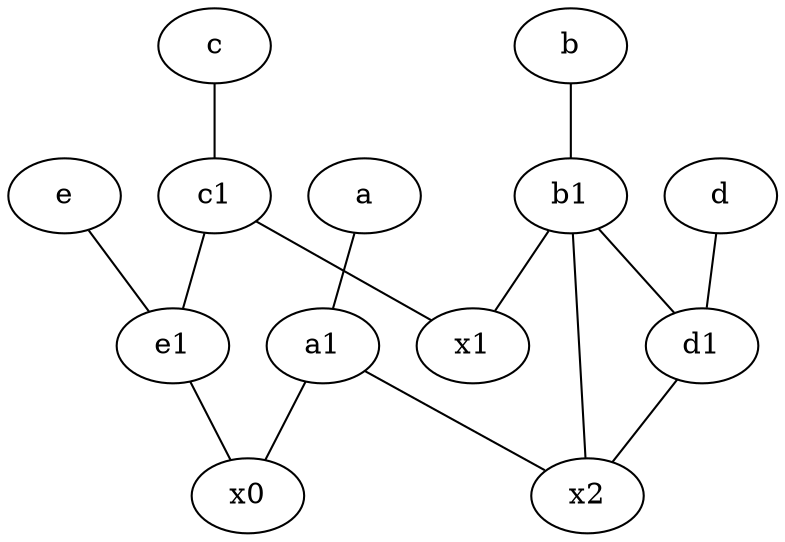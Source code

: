 graph {
	node [labelfontsize=50]
	c [labelfontsize=50 pos="4.5,2!"]
	c1 [labelfontsize=50 pos="4.5,3!"]
	e1 [labelfontsize=50 pos="7,7!"]
	x1 [labelfontsize=50]
	x2 [labelfontsize=50]
	x0 [labelfontsize=50]
	b1 [labelfontsize=50 pos="9,4!"]
	a [labelfontsize=50 pos="8,2!"]
	d1 [labelfontsize=50 pos="3,5!"]
	d [labelfontsize=50 pos="2,5!"]
	b [labelfontsize=50 pos="10,4!"]
	e [labelfontsize=50 pos="7,9!"]
	a1 [labelfontsize=50 pos="8,3!"]
	c1 -- x1
	e -- e1
	d1 -- x2
	c1 -- e1
	e1 -- x0
	a -- a1
	c -- c1
	b1 -- d1
	d -- d1
	b -- b1
	a1 -- x2
	b1 -- x1
	a1 -- x0
	b1 -- x2
}
